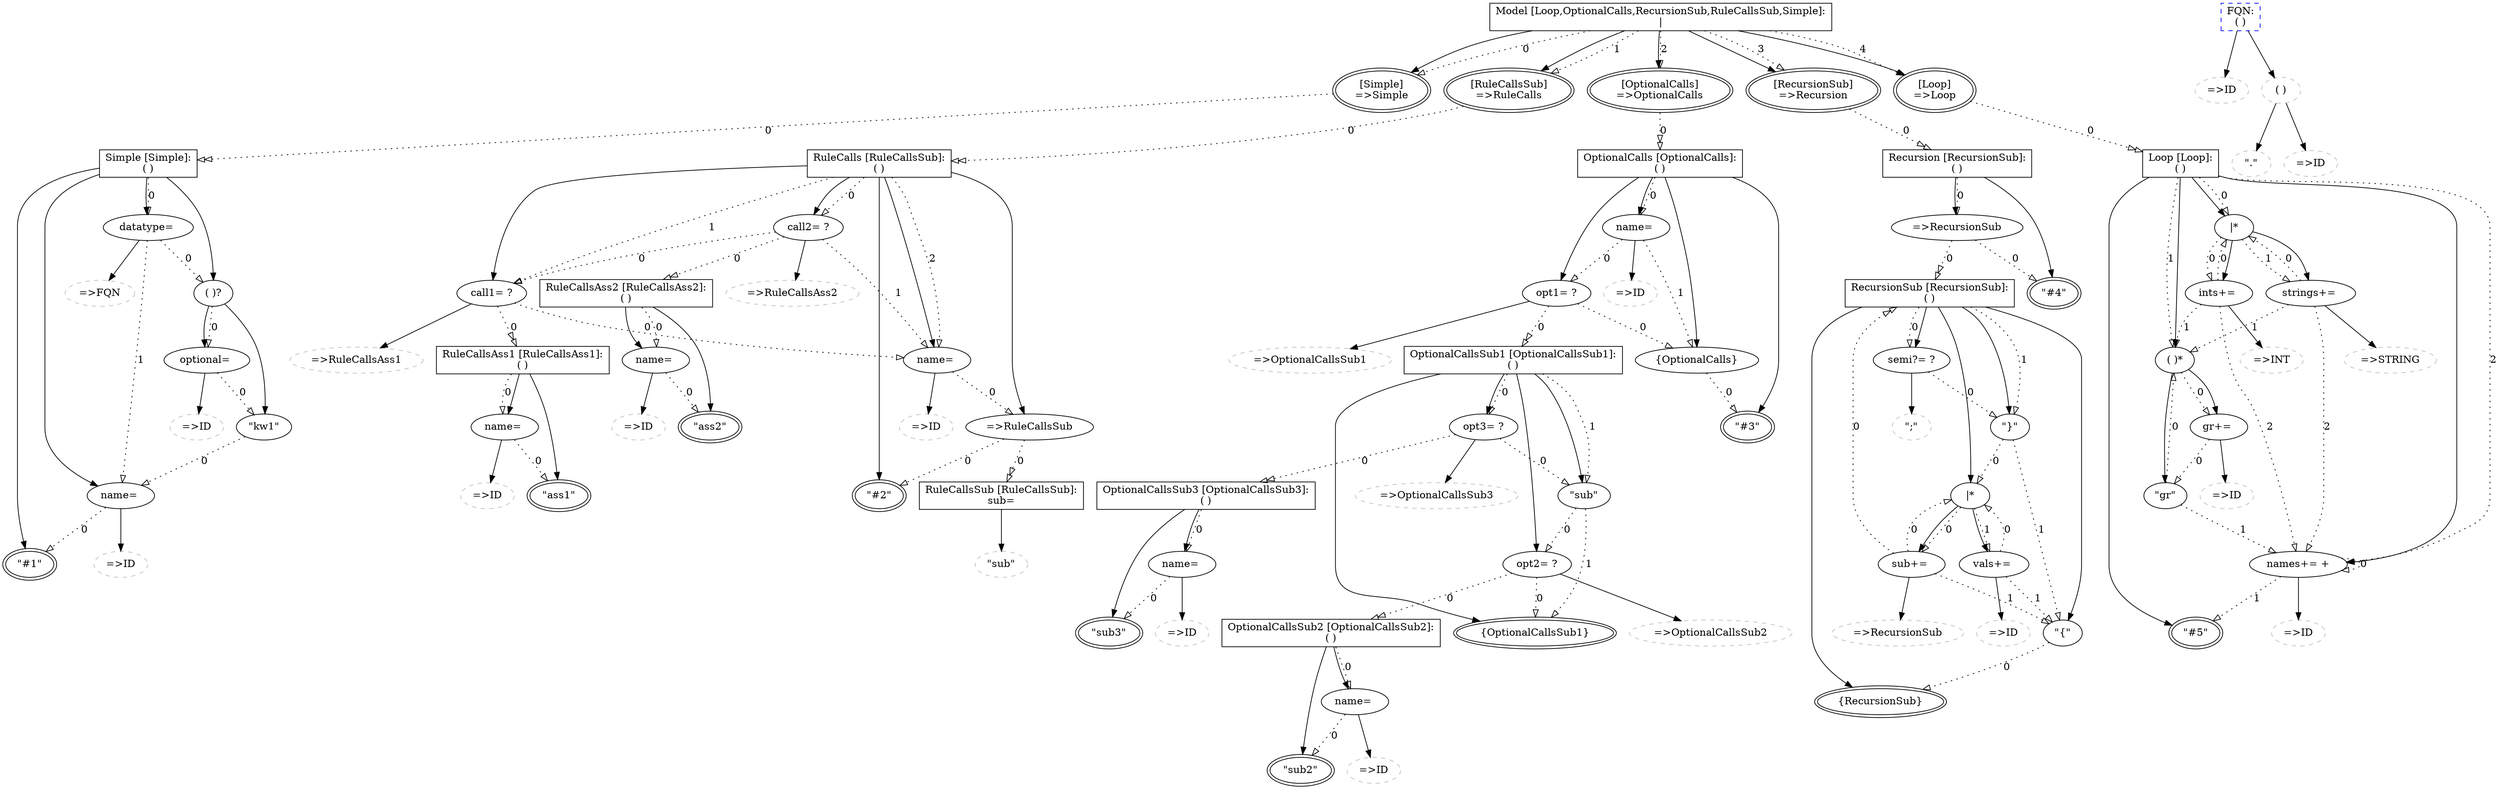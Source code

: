 ## This is a Graphviz .dot file (http://www.graphviz.org/)
## You can use the command 'dot -Tpdf this.dot > out.pdf' to render it.
digraph G {
alternatives9571958 [shape=record,label="Model \[Loop,OptionalCalls,RecursionSub,RuleCallsSub,Simple\]:\n\|"];
rulecall15957475 [label="\[Simple\]\n=\>Simple",peripheries=2];
rulecall13493618 [label="\[RuleCallsSub\]\n=\>RuleCalls",peripheries=2];
rulecall9619270 [label="\[OptionalCalls\]\n=\>OptionalCalls",peripheries=2];
rulecall5818639 [label="\[RecursionSub\]\n=\>Recursion",peripheries=2];
rulecall16262950 [label="\[Loop\]\n=\>Loop",peripheries=2];
group14195750 [shape=record,label="Simple \[Simple\]:\n( )"];
keyword15960548 [label="\"#1\"",peripheries=2];
assignment14801872 [label="name= "];
rulecall2504628 [color=grey,label="=\>ID",style=dashed];
group1254042 [label="( )?"];
keyword4516101 [label="\"kw1\""];
assignment1997226 [label="optional= "];
rulecall12948811 [color=grey,label="=\>ID",style=dashed];
assignment13407033 [label="datatype= "];
rulecall14004016 [color=grey,label="=\>FQN",style=dashed];
group15115283 [color=blue,shape=record,label="FQN:\n( )",style=dashed];
rulecall1958271 [color=grey,label="=\>ID",style=dashed];
group12551034 [color=grey,label="( )",style=dashed];
keyword5302009 [color=grey,label="\".\"",style=dashed];
rulecall7087804 [color=grey,label="=\>ID",style=dashed];
group16085987 [shape=record,label="RuleCalls \[RuleCallsSub\]:\n( )"];
keyword9129475 [label="\"#2\"",peripheries=2];
rulecall11450278 [label="=\>RuleCallsSub"];
assignment10158198 [label="name= "];
rulecall3887657 [color=grey,label="=\>ID",style=dashed];
assignment9377771 [label="call1= ?"];
rulecall7038963 [color=grey,label="=\>RuleCallsAss1",style=dashed];
assignment7714704 [label="call2= ?"];
rulecall6712818 [color=grey,label="=\>RuleCallsAss2",style=dashed];
assignment12346541 [shape=record,label="RuleCallsSub \[RuleCallsSub\]:\nsub= ",peripheries=2];
keyword7715073 [color=grey,label="\"sub\"",style=dashed];
group15009155 [shape=record,label="RuleCallsAss1 \[RuleCallsAss1\]:\n( )"];
keyword13428268 [label="\"ass1\"",peripheries=2];
assignment1800071 [label="name= "];
rulecall4485074 [color=grey,label="=\>ID",style=dashed];
group7485972 [shape=record,label="RuleCallsAss2 \[RuleCallsAss2\]:\n( )"];
keyword4396031 [label="\"ass2\"",peripheries=2];
assignment14021901 [label="name= "];
rulecall13325835 [color=grey,label="=\>ID",style=dashed];
group7103913 [shape=record,label="OptionalCalls \[OptionalCalls\]:\n( )"];
keyword8809001 [label="\"#3\"",peripheries=2];
action10741517 [label="{OptionalCalls}"];
assignment14867443 [label="opt1= ?"];
rulecall14044738 [color=grey,label="=\>OptionalCallsSub1",style=dashed];
assignment11275528 [label="name= "];
rulecall9152473 [color=grey,label="=\>ID",style=dashed];
group15332560 [shape=record,label="OptionalCallsSub1 \[OptionalCallsSub1\]:\n( )"];
action13087838 [label="{OptionalCallsSub1}",peripheries=2];
assignment3403411 [label="opt2= ?"];
rulecall7613671 [color=grey,label="=\>OptionalCallsSub2",style=dashed];
keyword3156305 [label="\"sub\""];
assignment15246655 [label="opt3= ?"];
rulecall12125705 [color=grey,label="=\>OptionalCallsSub3",style=dashed];
group1492510 [shape=record,label="OptionalCallsSub2 \[OptionalCallsSub2\]:\n( )"];
keyword2687772 [label="\"sub2\"",peripheries=2];
assignment9120916 [label="name= "];
rulecall1821357 [color=grey,label="=\>ID",style=dashed];
group6072 [shape=record,label="OptionalCallsSub3 \[OptionalCallsSub3\]:\n( )"];
keyword1404827 [label="\"sub3\"",peripheries=2];
assignment5388164 [label="name= "];
rulecall12246435 [color=grey,label="=\>ID",style=dashed];
group3670779 [shape=record,label="Recursion \[RecursionSub\]:\n( )"];
keyword4965752 [label="\"#4\"",peripheries=2];
rulecall9527427 [label="=\>RecursionSub"];
group15259217 [shape=record,label="RecursionSub \[RecursionSub\]:\n( )"];
action5139613 [label="{RecursionSub}",peripheries=2];
keyword1406443 [label="\"{\""];
alternatives15774211 [label="\|*"];
assignment3611349 [label="sub+= "];
rulecall12758439 [color=grey,label="=\>RecursionSub",style=dashed];
assignment1491272 [label="vals+= "];
rulecall15433693 [color=grey,label="=\>ID",style=dashed];
keyword1554794 [label="\"}\""];
assignment9313477 [label="semi?= ?"];
keyword188377 [color=grey,label="\";\"",style=dashed];
group8836238 [shape=record,label="Loop \[Loop\]:\n( )"];
keyword15529075 [label="\"#5\"",peripheries=2];
assignment10803499 [label="names+= +"];
rulecall11380558 [color=grey,label="=\>ID",style=dashed];
group12786105 [label="( )*"];
keyword13493104 [label="\"gr\""];
assignment978371 [label="gr+= "];
rulecall1812875 [color=grey,label="=\>ID",style=dashed];
alternatives1582164 [label="\|*"];
assignment16336498 [label="ints+= "];
rulecall8384799 [color=grey,label="=\>INT",style=dashed];
assignment11495562 [label="strings+= "];
rulecall16276524 [color=grey,label="=\>STRING",style=dashed];
rulecall15957475->group14195750 [label=0,style=dotted,arrowhead=onormalonormal];
alternatives9571958->rulecall15957475 [];
rulecall13493618->group16085987 [label=0,style=dotted,arrowhead=onormalonormal];
alternatives9571958->rulecall13493618 [];
rulecall9619270->group7103913 [label=0,style=dotted,arrowhead=onormalonormal];
alternatives9571958->rulecall9619270 [];
rulecall5818639->group3670779 [label=0,style=dotted,arrowhead=onormalonormal];
alternatives9571958->rulecall5818639 [];
rulecall16262950->group8836238 [label=0,style=dotted,arrowhead=onormalonormal];
alternatives9571958->rulecall16262950 [];
alternatives9571958->rulecall15957475 [label=0,style=dotted,arrowhead=onormal];
alternatives9571958->rulecall13493618 [label=1,style=dotted,arrowhead=onormal];
alternatives9571958->rulecall9619270 [label=2,style=dotted,arrowhead=onormal];
alternatives9571958->rulecall5818639 [label=3,style=dotted,arrowhead=onormal];
alternatives9571958->rulecall16262950 [label=4,style=dotted,arrowhead=onormal];
group14195750->keyword15960548 [];
assignment14801872->rulecall2504628 [];
assignment14801872->keyword15960548 [label=0,style=dotted,arrowhead=onormal];
group14195750->assignment14801872 [];
keyword4516101->assignment14801872 [label=0,style=dotted,arrowhead=onormal];
group1254042->keyword4516101 [];
assignment1997226->rulecall12948811 [];
assignment1997226->keyword4516101 [label=0,style=dotted,arrowhead=onormal];
group1254042->assignment1997226 [];
group1254042->assignment1997226 [label=0,style=dotted,arrowhead=onormal];
group14195750->group1254042 [];
assignment13407033->rulecall14004016 [];
assignment13407033->group1254042 [label=0,style=dotted,arrowhead=onormal];
assignment13407033->assignment14801872 [label=1,style=dotted,arrowhead=onormal];
group14195750->assignment13407033 [];
group14195750->assignment13407033 [label=0,style=dotted,arrowhead=onormal];
group15115283->rulecall1958271 [];
group12551034->keyword5302009 [];
group12551034->rulecall7087804 [];
group15115283->group12551034 [];
group16085987->keyword9129475 [];
rulecall11450278->assignment12346541 [label=0,style=dotted,arrowhead=onormalonormal];
rulecall11450278->keyword9129475 [arrowtail=odot,label=0,style=dotted,arrowhead=onormal];
group16085987->rulecall11450278 [];
assignment10158198->rulecall3887657 [];
assignment10158198->rulecall11450278 [label=0,style=dotted,arrowhead=onormal];
group16085987->assignment10158198 [];
assignment9377771->rulecall7038963 [];
assignment9377771->group15009155 [label=0,style=dotted,arrowhead=onormalonormal];
assignment9377771->assignment10158198 [arrowtail=odot,label=0,style=dotted,arrowhead=onormal];
group16085987->assignment9377771 [];
assignment7714704->rulecall6712818 [];
assignment7714704->group7485972 [label=0,style=dotted,arrowhead=onormalonormal];
assignment7714704->assignment9377771 [arrowtail=odot,label=0,style=dotted,arrowhead=onormal];
assignment7714704->assignment10158198 [arrowtail=odot,label=1,style=dotted,arrowhead=onormal];
group16085987->assignment7714704 [];
group16085987->assignment7714704 [label=0,style=dotted,arrowhead=onormal];
group16085987->assignment9377771 [label=1,style=dotted,arrowhead=onormal];
group16085987->assignment10158198 [label=2,style=dotted,arrowhead=onormal];
assignment12346541->keyword7715073 [];
group15009155->keyword13428268 [];
assignment1800071->rulecall4485074 [];
assignment1800071->keyword13428268 [label=0,style=dotted,arrowhead=onormal];
group15009155->assignment1800071 [];
group15009155->assignment1800071 [label=0,style=dotted,arrowhead=onormal];
group7485972->keyword4396031 [];
assignment14021901->rulecall13325835 [];
assignment14021901->keyword4396031 [label=0,style=dotted,arrowhead=onormal];
group7485972->assignment14021901 [];
group7485972->assignment14021901 [label=0,style=dotted,arrowhead=onormal];
group7103913->keyword8809001 [];
action10741517->keyword8809001 [label=0,style=dotted,arrowhead=onormal];
group7103913->action10741517 [];
assignment14867443->rulecall14044738 [];
assignment14867443->group15332560 [label=0,style=dotted,arrowhead=onormalonormal];
assignment14867443->action10741517 [arrowtail=odot,label=0,style=dotted,arrowhead=onormal];
group7103913->assignment14867443 [];
assignment11275528->rulecall9152473 [];
assignment11275528->assignment14867443 [label=0,style=dotted,arrowhead=onormal];
assignment11275528->action10741517 [label=1,style=dotted,arrowhead=onormal];
group7103913->assignment11275528 [];
group7103913->assignment11275528 [label=0,style=dotted,arrowhead=onormal];
group15332560->action13087838 [];
assignment3403411->rulecall7613671 [];
assignment3403411->group1492510 [label=0,style=dotted,arrowhead=onormalonormal];
assignment3403411->action13087838 [arrowtail=odot,label=0,style=dotted,arrowhead=onormal];
group15332560->assignment3403411 [];
keyword3156305->assignment3403411 [label=0,style=dotted,arrowhead=onormal];
keyword3156305->action13087838 [label=1,style=dotted,arrowhead=onormal];
group15332560->keyword3156305 [];
assignment15246655->rulecall12125705 [];
assignment15246655->group6072 [label=0,style=dotted,arrowhead=onormalonormal];
assignment15246655->keyword3156305 [arrowtail=odot,label=0,style=dotted,arrowhead=onormal];
group15332560->assignment15246655 [];
group15332560->assignment15246655 [label=0,style=dotted,arrowhead=onormal];
group15332560->keyword3156305 [label=1,style=dotted,arrowhead=onormal];
group1492510->keyword2687772 [];
assignment9120916->rulecall1821357 [];
assignment9120916->keyword2687772 [label=0,style=dotted,arrowhead=onormal];
group1492510->assignment9120916 [];
group1492510->assignment9120916 [label=0,style=dotted,arrowhead=onormal];
group6072->keyword1404827 [];
assignment5388164->rulecall12246435 [];
assignment5388164->keyword1404827 [label=0,style=dotted,arrowhead=onormal];
group6072->assignment5388164 [];
group6072->assignment5388164 [label=0,style=dotted,arrowhead=onormal];
group3670779->keyword4965752 [];
rulecall9527427->group15259217 [label=0,style=dotted,arrowhead=onormalonormal];
rulecall9527427->keyword4965752 [arrowtail=odot,label=0,style=dotted,arrowhead=onormal];
group3670779->rulecall9527427 [];
group3670779->rulecall9527427 [label=0,style=dotted,arrowhead=onormal];
group15259217->action5139613 [];
keyword1406443->action5139613 [label=0,style=dotted,arrowhead=onormal];
group15259217->keyword1406443 [];
assignment3611349->rulecall12758439 [];
assignment3611349->group15259217 [label=0,style=dotted,arrowhead=onormalonormal];
assignment3611349->alternatives15774211 [arrowtail=odot,label=0,style=dotted,arrowhead=onormal];
assignment3611349->keyword1406443 [arrowtail=odot,label=1,style=dotted,arrowhead=onormal];
alternatives15774211->assignment3611349 [];
assignment1491272->rulecall15433693 [];
assignment1491272->alternatives15774211 [label=0,style=dotted,arrowhead=onormal];
assignment1491272->keyword1406443 [label=1,style=dotted,arrowhead=onormal];
alternatives15774211->assignment1491272 [];
alternatives15774211->assignment3611349 [label=0,style=dotted,arrowhead=onormal];
alternatives15774211->assignment1491272 [label=1,style=dotted,arrowhead=onormal];
group15259217->alternatives15774211 [];
keyword1554794->alternatives15774211 [label=0,style=dotted,arrowhead=onormal];
keyword1554794->keyword1406443 [label=1,style=dotted,arrowhead=onormal];
group15259217->keyword1554794 [];
assignment9313477->keyword188377 [];
assignment9313477->keyword1554794 [label=0,style=dotted,arrowhead=onormal];
group15259217->assignment9313477 [];
group15259217->assignment9313477 [label=0,style=dotted,arrowhead=onormal];
group15259217->keyword1554794 [label=1,style=dotted,arrowhead=onormal];
group8836238->keyword15529075 [];
assignment10803499->rulecall11380558 [];
assignment10803499->assignment10803499 [label=0,style=dotted,arrowhead=onormal];
assignment10803499->keyword15529075 [label=1,style=dotted,arrowhead=onormal];
group8836238->assignment10803499 [];
keyword13493104->group12786105 [label=0,style=dotted,arrowhead=onormal];
keyword13493104->assignment10803499 [label=1,style=dotted,arrowhead=onormal];
group12786105->keyword13493104 [];
assignment978371->rulecall1812875 [];
assignment978371->keyword13493104 [label=0,style=dotted,arrowhead=onormal];
group12786105->assignment978371 [];
group12786105->assignment978371 [label=0,style=dotted,arrowhead=onormal];
group8836238->group12786105 [];
assignment16336498->rulecall8384799 [];
assignment16336498->alternatives1582164 [label=0,style=dotted,arrowhead=onormal];
assignment16336498->group12786105 [label=1,style=dotted,arrowhead=onormal];
assignment16336498->assignment10803499 [label=2,style=dotted,arrowhead=onormal];
alternatives1582164->assignment16336498 [];
assignment11495562->rulecall16276524 [];
assignment11495562->alternatives1582164 [label=0,style=dotted,arrowhead=onormal];
assignment11495562->group12786105 [label=1,style=dotted,arrowhead=onormal];
assignment11495562->assignment10803499 [label=2,style=dotted,arrowhead=onormal];
alternatives1582164->assignment11495562 [];
alternatives1582164->assignment16336498 [label=0,style=dotted,arrowhead=onormal];
alternatives1582164->assignment11495562 [label=1,style=dotted,arrowhead=onormal];
group8836238->alternatives1582164 [];
group8836238->alternatives1582164 [label=0,style=dotted,arrowhead=onormal];
group8836238->group12786105 [label=1,style=dotted,arrowhead=onormal];
group8836238->assignment10803499 [label=2,style=dotted,arrowhead=onormal];
}

